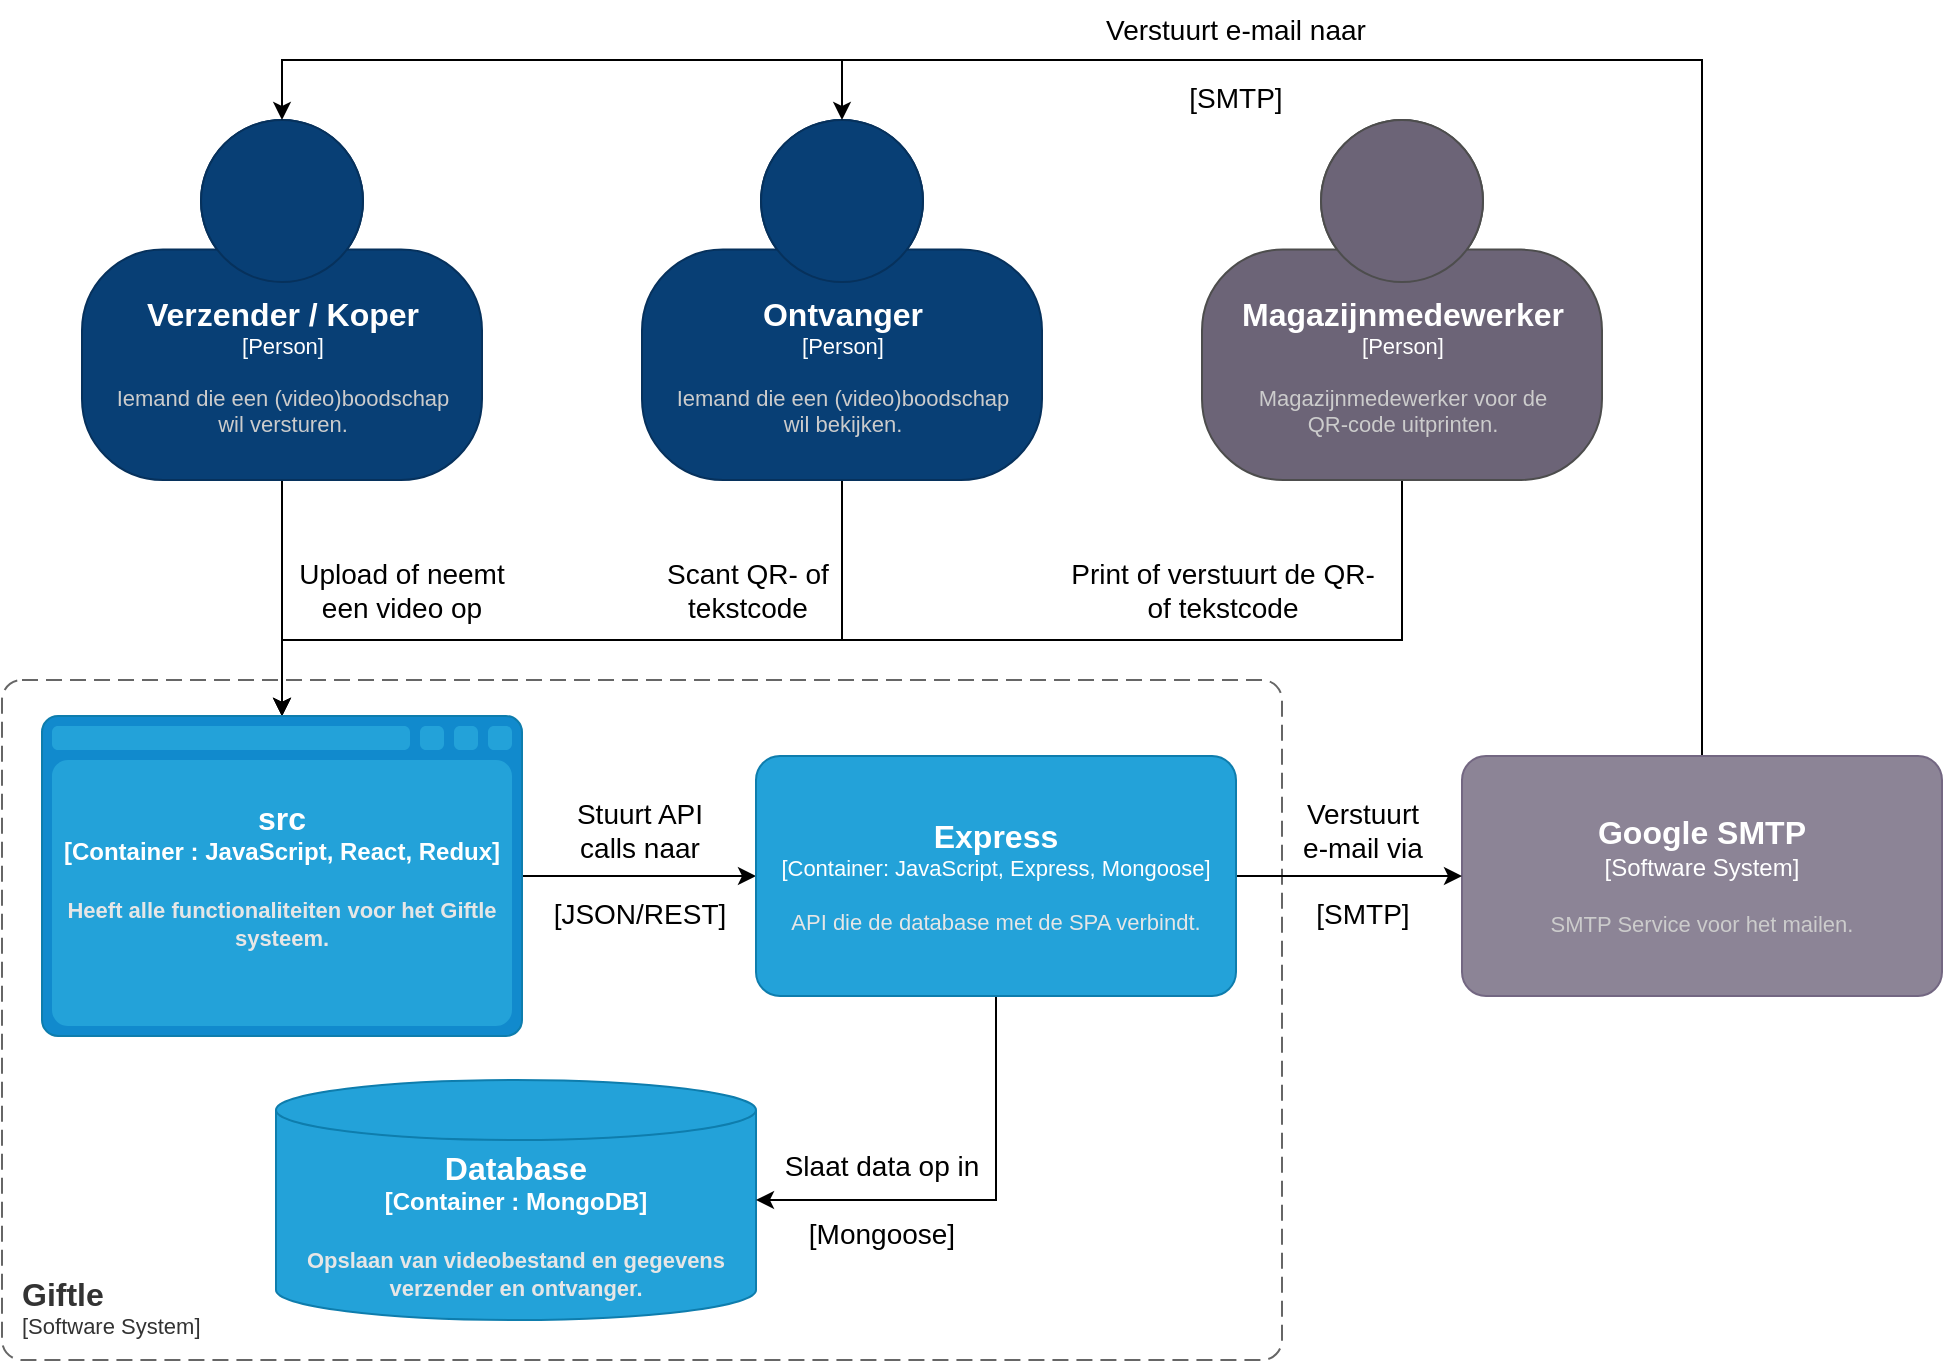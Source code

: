 <mxfile version="15.9.3" type="device"><diagram id="-0ToV_xf4O4VbdPgDHqG" name="Page-1"><mxGraphModel dx="1635" dy="814" grid="1" gridSize="10" guides="1" tooltips="1" connect="1" arrows="1" fold="1" page="0" pageScale="1" pageWidth="850" pageHeight="1100" math="0" shadow="0"><root><mxCell id="0"/><mxCell id="1" parent="0"/><mxCell id="Xk-sDE0cygB5Z9fRMvV1-2" style="edgeStyle=orthogonalEdgeStyle;rounded=0;orthogonalLoop=1;jettySize=auto;html=1;exitX=0.5;exitY=1;exitDx=0;exitDy=0;exitPerimeter=0;fontFamily=Helvetica;fontSize=1;" edge="1" parent="1" source="0wUdZuKvDCX5RXPIYe8K-1" target="0wUdZuKvDCX5RXPIYe8K-21"><mxGeometry relative="1" as="geometry"><Array as="points"><mxPoint x="140" y="300"/><mxPoint x="140" y="300"/></Array></mxGeometry></mxCell><object c4Name="Verzender / Koper" c4Type="Person" c4Description="Iemand die een (video)boodschap&#10;wil versturen." label="&lt;font style=&quot;font-size: 16px&quot;&gt;&lt;b&gt;%c4Name%&lt;/b&gt;&lt;/font&gt;&lt;div&gt;[%c4Type%]&lt;/div&gt;&lt;br&gt;&lt;div&gt;&lt;font style=&quot;font-size: 11px&quot;&gt;&lt;font color=&quot;#cccccc&quot;&gt;%c4Description%&lt;/font&gt;&lt;/font&gt;&lt;/div&gt;" placeholders="1" id="0wUdZuKvDCX5RXPIYe8K-1"><mxCell style="html=1;fontSize=11;dashed=0;whitespace=wrap;fillColor=#083F75;strokeColor=#06315C;fontColor=#ffffff;shape=mxgraph.c4.person2;align=center;metaEdit=1;points=[[0.5,0,0],[1,0.5,0],[1,0.75,0],[0.75,1,0],[0.5,1,0],[0.25,1,0],[0,0.75,0],[0,0.5,0]];resizable=0;fontFamily=Helvetica;" parent="1" vertex="1"><mxGeometry x="40" y="60" width="200" height="180" as="geometry"/></mxCell></object><mxCell id="Xk-sDE0cygB5Z9fRMvV1-4" style="edgeStyle=orthogonalEdgeStyle;rounded=0;orthogonalLoop=1;jettySize=auto;html=1;exitX=0.5;exitY=1;exitDx=0;exitDy=0;exitPerimeter=0;fontFamily=Helvetica;fontSize=1;" edge="1" parent="1" source="0wUdZuKvDCX5RXPIYe8K-2" target="0wUdZuKvDCX5RXPIYe8K-21"><mxGeometry relative="1" as="geometry"><Array as="points"><mxPoint x="700" y="320"/><mxPoint x="140" y="320"/></Array></mxGeometry></mxCell><object placeholders="1" c4Name="Magazijnmedewerker" c4Type="Person" c4Description="Magazijnmedewerker voor de&#10;QR-code uitprinten." label="&lt;font style=&quot;font-size: 16px&quot;&gt;&lt;b&gt;%c4Name%&lt;/b&gt;&lt;/font&gt;&lt;div&gt;[%c4Type%]&lt;/div&gt;&lt;br&gt;&lt;div&gt;&lt;font style=&quot;font-size: 11px&quot;&gt;&lt;font color=&quot;#cccccc&quot;&gt;%c4Description%&lt;/font&gt;&lt;/font&gt;&lt;/div&gt;" id="0wUdZuKvDCX5RXPIYe8K-2"><mxCell style="html=1;fontSize=11;dashed=0;whitespace=wrap;fillColor=#6C6477;strokeColor=#4D4D4D;fontColor=#ffffff;shape=mxgraph.c4.person2;align=center;metaEdit=1;points=[[0.5,0,0],[1,0.5,0],[1,0.75,0],[0.75,1,0],[0.5,1,0],[0.25,1,0],[0,0.75,0],[0,0.5,0]];resizable=0;fontFamily=Helvetica;" parent="1" vertex="1"><mxGeometry x="600" y="60" width="200" height="180" as="geometry"/></mxCell></object><mxCell id="Xk-sDE0cygB5Z9fRMvV1-3" style="edgeStyle=orthogonalEdgeStyle;rounded=0;orthogonalLoop=1;jettySize=auto;html=1;exitX=0.5;exitY=1;exitDx=0;exitDy=0;exitPerimeter=0;fontFamily=Helvetica;fontSize=1;" edge="1" parent="1" source="0wUdZuKvDCX5RXPIYe8K-3" target="0wUdZuKvDCX5RXPIYe8K-21"><mxGeometry relative="1" as="geometry"><Array as="points"><mxPoint x="420" y="320"/><mxPoint x="140" y="320"/></Array></mxGeometry></mxCell><object c4Name="Ontvanger" c4Type="Person" c4Description="Iemand die een (video)boodschap&#10;wil bekijken." label="&lt;font style=&quot;font-size: 16px&quot;&gt;&lt;b&gt;%c4Name%&lt;/b&gt;&lt;/font&gt;&lt;div&gt;[%c4Type%]&lt;/div&gt;&lt;br&gt;&lt;div&gt;&lt;font style=&quot;font-size: 11px&quot;&gt;&lt;font color=&quot;#cccccc&quot;&gt;%c4Description%&lt;/font&gt;&lt;/font&gt;&lt;/div&gt;" placeholders="1" id="0wUdZuKvDCX5RXPIYe8K-3"><mxCell style="html=1;fontSize=11;dashed=0;whitespace=wrap;fillColor=#083F75;strokeColor=#06315C;fontColor=#ffffff;shape=mxgraph.c4.person2;align=center;metaEdit=1;points=[[0.5,0,0],[1,0.5,0],[1,0.75,0],[0.75,1,0],[0.5,1,0],[0.25,1,0],[0,0.75,0],[0,0.5,0]];resizable=0;fontFamily=Helvetica;" parent="1" vertex="1"><mxGeometry x="320" y="60" width="200" height="180" as="geometry"/></mxCell></object><mxCell id="Xk-sDE0cygB5Z9fRMvV1-5" style="edgeStyle=orthogonalEdgeStyle;rounded=0;orthogonalLoop=1;jettySize=auto;html=1;exitX=0.5;exitY=0;exitDx=0;exitDy=0;exitPerimeter=0;entryX=0.5;entryY=0;entryDx=0;entryDy=0;entryPerimeter=0;fontFamily=Helvetica;fontSize=1;" edge="1" parent="1" source="0wUdZuKvDCX5RXPIYe8K-5" target="0wUdZuKvDCX5RXPIYe8K-3"><mxGeometry relative="1" as="geometry"><Array as="points"><mxPoint x="850" y="30"/><mxPoint x="420" y="30"/></Array></mxGeometry></mxCell><mxCell id="Xk-sDE0cygB5Z9fRMvV1-6" style="edgeStyle=orthogonalEdgeStyle;rounded=0;orthogonalLoop=1;jettySize=auto;html=1;exitX=0.5;exitY=0;exitDx=0;exitDy=0;exitPerimeter=0;entryX=0.5;entryY=0;entryDx=0;entryDy=0;entryPerimeter=0;fontFamily=Helvetica;fontSize=1;" edge="1" parent="1" source="0wUdZuKvDCX5RXPIYe8K-5" target="0wUdZuKvDCX5RXPIYe8K-1"><mxGeometry relative="1" as="geometry"><Array as="points"><mxPoint x="850" y="30"/><mxPoint x="140" y="30"/></Array></mxGeometry></mxCell><object placeholders="1" c4Name="Google SMTP" c4Type="Software System" c4Description="SMTP Service voor het mailen." label="&lt;font style=&quot;font-size: 16px&quot;&gt;&lt;b&gt;%c4Name%&lt;/b&gt;&lt;/font&gt;&lt;div&gt;[%c4Type%]&lt;/div&gt;&lt;br&gt;&lt;div&gt;&lt;font style=&quot;font-size: 11px&quot;&gt;&lt;font color=&quot;#cccccc&quot;&gt;%c4Description%&lt;/font&gt;&lt;/font&gt;&lt;/div&gt;" id="0wUdZuKvDCX5RXPIYe8K-5"><mxCell style="rounded=1;whiteSpace=wrap;html=1;labelBackgroundColor=none;fillColor=#8C8496;fontColor=#ffffff;align=center;arcSize=10;strokeColor=#736782;metaEdit=1;resizable=0;points=[[0.25,0,0],[0.5,0,0],[0.75,0,0],[1,0.25,0],[1,0.5,0],[1,0.75,0],[0.75,1,0],[0.5,1,0],[0.25,1,0],[0,0.75,0],[0,0.5,0],[0,0.25,0]];fontFamily=Helvetica;" parent="1" vertex="1"><mxGeometry x="730" y="378" width="240" height="120" as="geometry"/></mxCell></object><object placeholders="1" c4Name="Giftle" c4Type="Software System" c4Application="Software System" label="&lt;font style=&quot;font-size: 16px&quot;&gt;&lt;b&gt;&lt;div style=&quot;text-align: left&quot;&gt;%c4Name%&lt;/div&gt;&lt;/b&gt;&lt;/font&gt;&lt;div style=&quot;text-align: left&quot;&gt;[%c4Application%]&lt;/div&gt;" id="0wUdZuKvDCX5RXPIYe8K-20"><mxCell style="rounded=1;fontSize=11;whiteSpace=wrap;html=1;dashed=1;arcSize=20;fillColor=none;strokeColor=#666666;fontColor=#333333;labelBackgroundColor=none;align=left;verticalAlign=bottom;labelBorderColor=none;spacingTop=0;spacing=10;dashPattern=8 4;metaEdit=1;rotatable=0;perimeter=rectanglePerimeter;noLabel=0;labelPadding=0;allowArrows=0;connectable=0;expand=0;recursiveResize=0;editable=1;pointerEvents=0;absoluteArcSize=1;points=[[0.25,0,0],[0.5,0,0],[0.75,0,0],[1,0.25,0],[1,0.5,0],[1,0.75,0],[0.75,1,0],[0.5,1,0],[0.25,1,0],[0,0.75,0],[0,0.5,0],[0,0.25,0]];fontFamily=Helvetica;" parent="1" vertex="1"><mxGeometry y="340" width="640" height="340" as="geometry"/></mxCell></object><mxCell id="Xk-sDE0cygB5Z9fRMvV1-9" style="edgeStyle=orthogonalEdgeStyle;rounded=0;orthogonalLoop=1;jettySize=auto;html=1;exitX=1;exitY=0.5;exitDx=0;exitDy=0;exitPerimeter=0;fontFamily=Helvetica;fontSize=1;" edge="1" parent="1" source="0wUdZuKvDCX5RXPIYe8K-21" target="0wUdZuKvDCX5RXPIYe8K-23"><mxGeometry relative="1" as="geometry"/></mxCell><object placeholders="1" c4Type="src" c4Container="Container " c4Technology="JavaScript, React, Redux" c4Description="Heeft alle functionaliteiten voor het Giftle systeem." label="&lt;font style=&quot;font-size: 16px&quot;&gt;&lt;b&gt;%c4Type%&lt;/b&gt;&lt;/font&gt;&lt;div&gt;&lt;b&gt;[%c4Container%:&amp;nbsp;%c4Technology%]&lt;/b&gt;&lt;/div&gt;&lt;b&gt;&lt;br&gt;&lt;div&gt;&lt;font style=&quot;font-size: 11px&quot;&gt;&lt;font color=&quot;#E6E6E6&quot;&gt;%c4Description%&lt;/font&gt;&lt;/font&gt;&lt;/div&gt;&lt;/b&gt;" id="0wUdZuKvDCX5RXPIYe8K-21"><mxCell style="shape=mxgraph.c4.webBrowserContainer;whiteSpace=wrap;html=1;boundedLbl=1;rounded=0;labelBackgroundColor=none;fillColor=#118ACD;fontSize=12;fontColor=#ffffff;align=center;strokeColor=#0E7DAD;metaEdit=1;points=[[0.5,0,0],[1,0.25,0],[1,0.5,0],[1,0.75,0],[0.5,1,0],[0,0.75,0],[0,0.5,0],[0,0.25,0]];resizable=0;fontFamily=Helvetica;" parent="1" vertex="1"><mxGeometry x="20" y="358" width="240" height="160" as="geometry"/></mxCell></object><object placeholders="1" c4Type="Database" c4Container="Container " c4Technology="MongoDB" c4Description="Opslaan van videobestand en gegevens verzender en ontvanger." label="&lt;font style=&quot;font-size: 16px&quot;&gt;&lt;b&gt;%c4Type%&lt;/b&gt;&lt;/font&gt;&lt;div&gt;&lt;b&gt;[%c4Container%:&amp;nbsp;%c4Technology%]&lt;/b&gt;&lt;/div&gt;&lt;b&gt;&lt;br&gt;&lt;div&gt;&lt;font style=&quot;font-size: 11px&quot;&gt;&lt;font color=&quot;#E6E6E6&quot;&gt;%c4Description%&lt;/font&gt;&lt;/font&gt;&lt;/div&gt;&lt;/b&gt;" id="0wUdZuKvDCX5RXPIYe8K-22"><mxCell style="shape=cylinder3;size=15;whiteSpace=wrap;html=1;boundedLbl=1;rounded=0;labelBackgroundColor=none;fillColor=#23A2D9;fontSize=12;fontColor=#ffffff;align=center;strokeColor=#0E7DAD;metaEdit=1;points=[[0.5,0,0],[1,0.25,0],[1,0.5,0],[1,0.75,0],[0.5,1,0],[0,0.75,0],[0,0.5,0],[0,0.25,0]];resizable=0;fontFamily=Helvetica;" parent="1" vertex="1"><mxGeometry x="137" y="540" width="240" height="120" as="geometry"/></mxCell></object><mxCell id="Xk-sDE0cygB5Z9fRMvV1-7" style="edgeStyle=orthogonalEdgeStyle;rounded=0;orthogonalLoop=1;jettySize=auto;html=1;exitX=1;exitY=0.5;exitDx=0;exitDy=0;exitPerimeter=0;fontFamily=Helvetica;fontSize=1;" edge="1" parent="1" source="0wUdZuKvDCX5RXPIYe8K-23" target="0wUdZuKvDCX5RXPIYe8K-5"><mxGeometry relative="1" as="geometry"/></mxCell><mxCell id="Xk-sDE0cygB5Z9fRMvV1-10" style="edgeStyle=orthogonalEdgeStyle;rounded=0;orthogonalLoop=1;jettySize=auto;html=1;exitX=0.5;exitY=1;exitDx=0;exitDy=0;exitPerimeter=0;entryX=1;entryY=0.5;entryDx=0;entryDy=0;entryPerimeter=0;fontFamily=Helvetica;fontSize=1;" edge="1" parent="1" source="0wUdZuKvDCX5RXPIYe8K-23" target="0wUdZuKvDCX5RXPIYe8K-22"><mxGeometry relative="1" as="geometry"/></mxCell><object placeholders="1" c4Name="Express" c4Type="Container" c4Technology="JavaScript, Express, Mongoose" c4Description="API die de database met de SPA verbindt." label="&lt;font style=&quot;font-size: 16px&quot;&gt;&lt;b&gt;%c4Name%&lt;/b&gt;&lt;/font&gt;&lt;div&gt;[%c4Type%: %c4Technology%]&lt;/div&gt;&lt;br&gt;&lt;div&gt;&lt;font style=&quot;font-size: 11px&quot;&gt;&lt;font color=&quot;#E6E6E6&quot;&gt;%c4Description%&lt;/font&gt;&lt;/font&gt;&lt;/div&gt;" id="0wUdZuKvDCX5RXPIYe8K-23"><mxCell style="rounded=1;whiteSpace=wrap;html=1;fontSize=11;labelBackgroundColor=none;fillColor=#23A2D9;fontColor=#ffffff;align=center;arcSize=10;strokeColor=#0E7DAD;metaEdit=1;resizable=0;points=[[0.25,0,0],[0.5,0,0],[0.75,0,0],[1,0.25,0],[1,0.5,0],[1,0.75,0],[0.75,1,0],[0.5,1,0],[0.25,1,0],[0,0.75,0],[0,0.5,0],[0,0.25,0]];fontFamily=Helvetica;" parent="1" vertex="1"><mxGeometry x="377" y="378" width="240" height="120" as="geometry"/></mxCell></object><mxCell id="0wUdZuKvDCX5RXPIYe8K-30" value="Upload of neemt een video op" style="text;html=1;strokeColor=none;fillColor=none;align=center;verticalAlign=middle;whiteSpace=wrap;rounded=0;fontFamily=Helvetica;fontSize=14;fontColor=#000000;" parent="1" vertex="1"><mxGeometry x="137" y="280" width="126" height="30" as="geometry"/></mxCell><mxCell id="0wUdZuKvDCX5RXPIYe8K-31" value="Scant QR- of tekstcode" style="text;html=1;strokeColor=none;fillColor=none;align=center;verticalAlign=middle;whiteSpace=wrap;rounded=0;fontFamily=Helvetica;fontSize=14;fontColor=#000000;" parent="1" vertex="1"><mxGeometry x="310" y="280" width="126" height="30" as="geometry"/></mxCell><mxCell id="0wUdZuKvDCX5RXPIYe8K-32" value="Print of verstuurt de QR- of tekstcode" style="text;html=1;strokeColor=none;fillColor=none;align=center;verticalAlign=middle;whiteSpace=wrap;rounded=0;fontFamily=Helvetica;fontSize=14;fontColor=#000000;" parent="1" vertex="1"><mxGeometry x="530" y="280" width="161" height="30" as="geometry"/></mxCell><mxCell id="0wUdZuKvDCX5RXPIYe8K-33" value="Verstuurt&lt;br&gt;e-mail via&lt;br&gt;&lt;br&gt;[SMTP]" style="text;html=1;strokeColor=none;fillColor=none;align=center;verticalAlign=middle;whiteSpace=wrap;rounded=0;fontFamily=Helvetica;fontSize=14;fontColor=#000000;" parent="1" vertex="1"><mxGeometry x="600" y="417" width="161" height="30" as="geometry"/></mxCell><mxCell id="0wUdZuKvDCX5RXPIYe8K-34" value="Stuurt API&lt;br&gt;calls naar&lt;br&gt;&lt;br&gt;[JSON/REST]" style="text;html=1;strokeColor=none;fillColor=none;align=center;verticalAlign=middle;whiteSpace=wrap;rounded=0;fontFamily=Helvetica;fontSize=14;fontColor=#000000;" parent="1" vertex="1"><mxGeometry x="255" y="403" width="128" height="58" as="geometry"/></mxCell><mxCell id="0wUdZuKvDCX5RXPIYe8K-35" value="Slaat data op in&lt;br&gt;&lt;br&gt;[Mongoose]" style="text;html=1;strokeColor=none;fillColor=none;align=center;verticalAlign=middle;whiteSpace=wrap;rounded=0;fontFamily=Helvetica;fontSize=14;fontColor=#000000;" parent="1" vertex="1"><mxGeometry x="377" y="585" width="126" height="30" as="geometry"/></mxCell><mxCell id="0wUdZuKvDCX5RXPIYe8K-40" value="&lt;div style=&quot;text-align: center&quot;&gt;&lt;span style=&quot;&quot;&gt;Verstuurt e-mail naar&lt;/span&gt;&lt;/div&gt;&lt;span style=&quot;text-indent: 0px ; background-color: rgb(255 , 255 , 255) ; display: inline ; float: none&quot;&gt;&lt;div style=&quot;text-align: center&quot;&gt;&lt;font&gt;&lt;br&gt;&lt;/font&gt;&lt;/div&gt;&lt;font&gt;&lt;div style=&quot;text-align: center&quot;&gt;[SMTP]&lt;/div&gt;&lt;/font&gt;&lt;/span&gt;" style="text;whiteSpace=wrap;html=1;fontSize=14;fontFamily=Helvetica;fontColor=#000000;" parent="1" vertex="1"><mxGeometry x="550" width="160" height="31" as="geometry"/></mxCell></root></mxGraphModel></diagram></mxfile>
